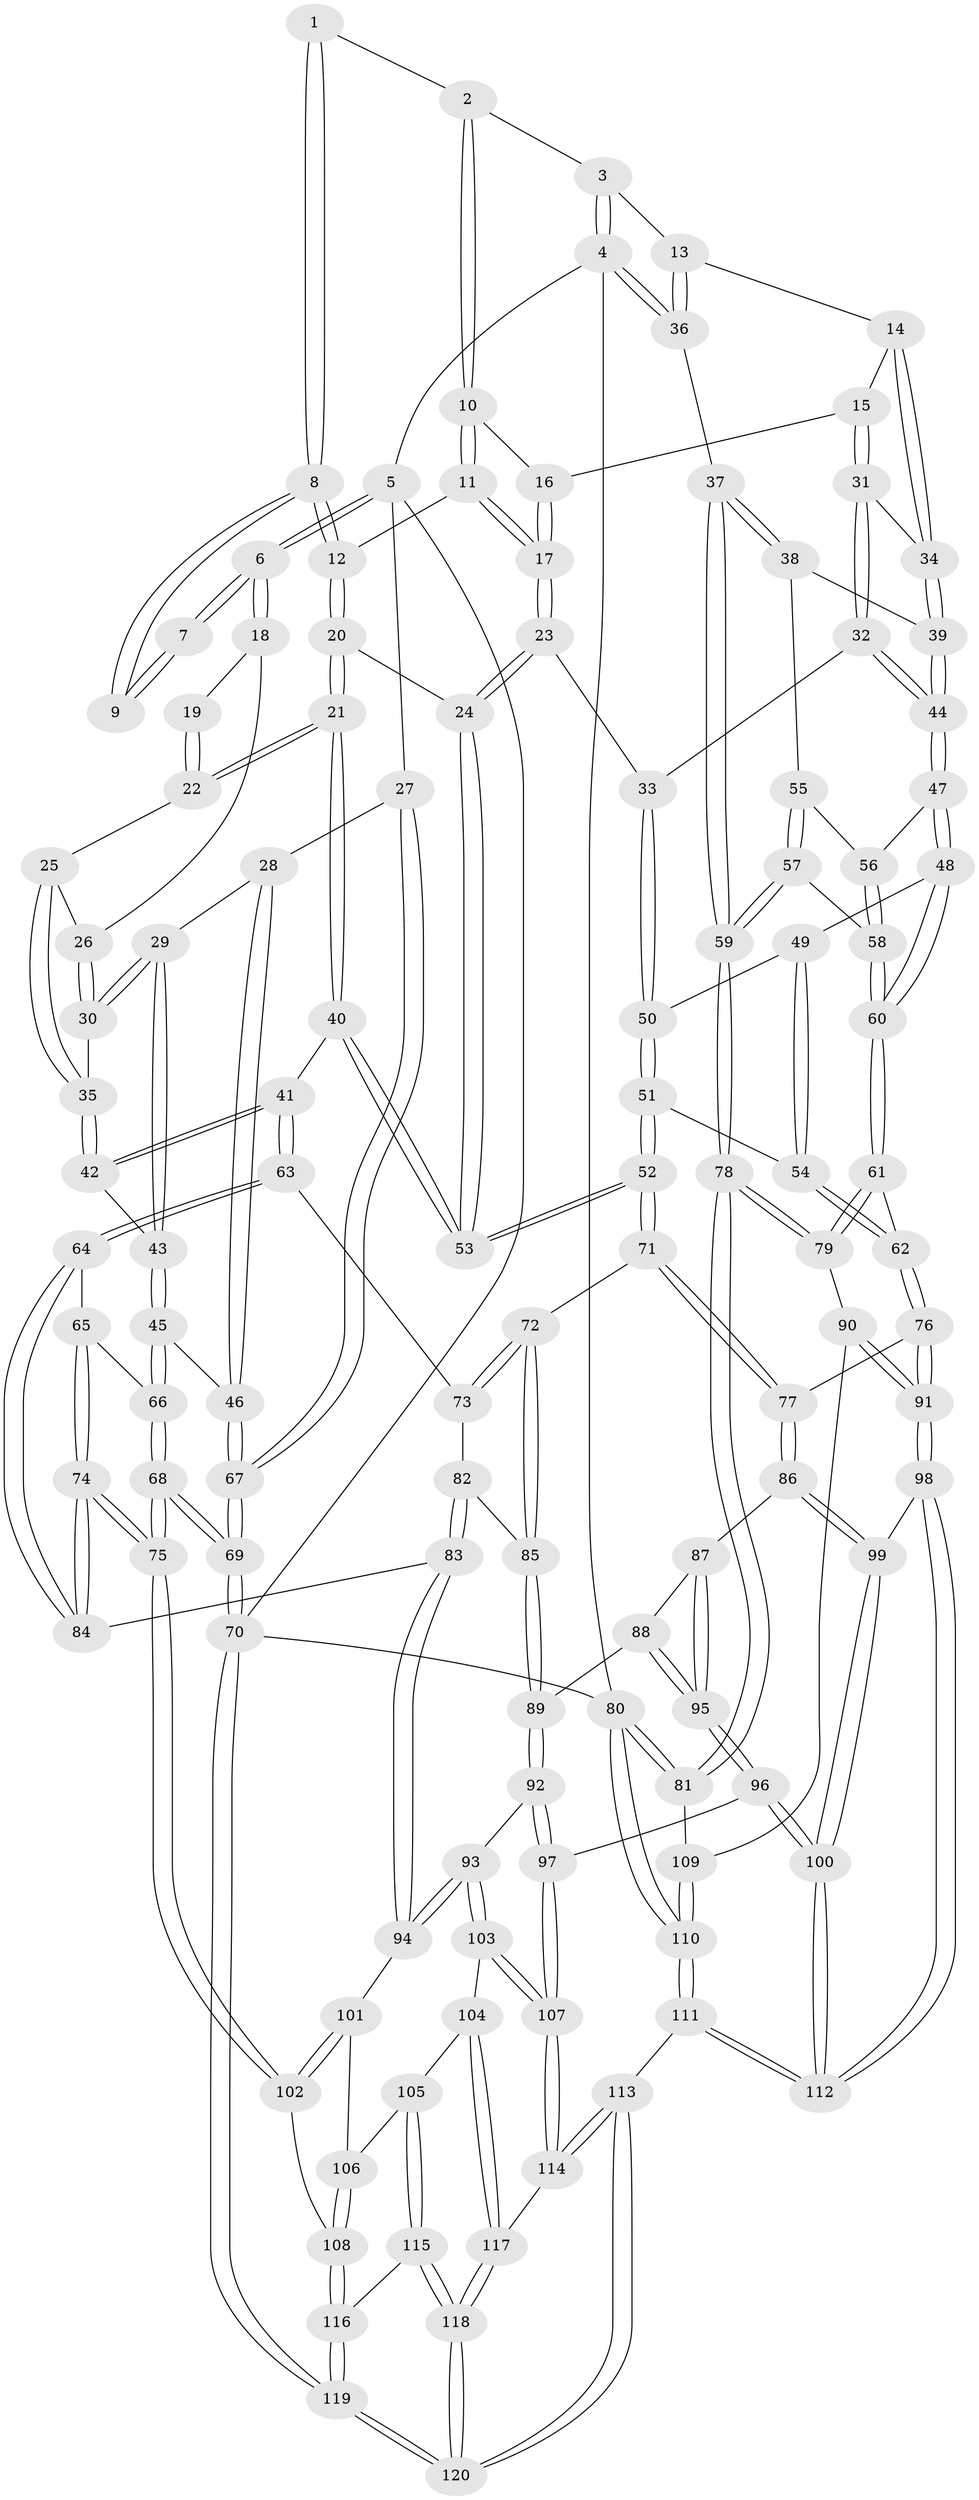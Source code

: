 // Generated by graph-tools (version 1.1) at 2025/27/03/15/25 16:27:56]
// undirected, 120 vertices, 297 edges
graph export_dot {
graph [start="1"]
  node [color=gray90,style=filled];
  1 [pos="+0.5577149900712637+0"];
  2 [pos="+0.7154732577954904+0"];
  3 [pos="+0.7284061401128518+0"];
  4 [pos="+1+0"];
  5 [pos="+0+0"];
  6 [pos="+0+0"];
  7 [pos="+0.28226888723648275+0"];
  8 [pos="+0.4466730793628782+0.17020648106321906"];
  9 [pos="+0.4317066467754631+0.16923233204474566"];
  10 [pos="+0.7055470702190834+0.04061963477865314"];
  11 [pos="+0.6123162553551716+0.17998298175020325"];
  12 [pos="+0.466762801660612+0.1802622659773565"];
  13 [pos="+0.9886167443645727+0.21947468771951278"];
  14 [pos="+0.9482057514368464+0.22312535733690472"];
  15 [pos="+0.9292745686262113+0.22224758316960197"];
  16 [pos="+0.8251386189342992+0.16543044260052642"];
  17 [pos="+0.6693818121916923+0.32187112653675337"];
  18 [pos="+0.22301022059548065+0.17109099065113983"];
  19 [pos="+0.416123938126468+0.17477199798026433"];
  20 [pos="+0.48046133988754397+0.31975215784263306"];
  21 [pos="+0.4045898133588132+0.4059050905047854"];
  22 [pos="+0.3595163189396035+0.33815512380174256"];
  23 [pos="+0.67034507459413+0.3272620864664948"];
  24 [pos="+0.6221179978618433+0.3713171786451174"];
  25 [pos="+0.33013701157457054+0.3296682830460184"];
  26 [pos="+0.22285137476551162+0.1960482951818852"];
  27 [pos="+0+0"];
  28 [pos="+0.0351457721043013+0.308695474697769"];
  29 [pos="+0.11387564292439183+0.36338794169399546"];
  30 [pos="+0.18701971381850782+0.31343368199380606"];
  31 [pos="+0.8024538577249077+0.3130267232576139"];
  32 [pos="+0.702018047957884+0.3386741538609061"];
  33 [pos="+0.69644303182783+0.3379589243843194"];
  34 [pos="+0.8592960266757238+0.3987834308670854"];
  35 [pos="+0.24729468334886673+0.37167385348321585"];
  36 [pos="+1+0.23107412399877106"];
  37 [pos="+1+0.3149497289713129"];
  38 [pos="+0.9815047382076941+0.4242097538664237"];
  39 [pos="+0.8623430900911712+0.42837863234334406"];
  40 [pos="+0.40490424847915407+0.44021656132586934"];
  41 [pos="+0.3233366391369411+0.498687040790193"];
  42 [pos="+0.2622957760693063+0.4499168382442463"];
  43 [pos="+0.1095807961827176+0.4570341952522382"];
  44 [pos="+0.8317890740193893+0.4534366497762822"];
  45 [pos="+0.08955500407021509+0.48817563478185383"];
  46 [pos="+0+0.4839889693414037"];
  47 [pos="+0.8295755741615716+0.46265420603986684"];
  48 [pos="+0.8194741100968931+0.4832265087642939"];
  49 [pos="+0.7488852661394354+0.4846223733369059"];
  50 [pos="+0.7230155369130788+0.44436129991392775"];
  51 [pos="+0.6506954910086796+0.538370237307074"];
  52 [pos="+0.5714562337462465+0.5369077449422285"];
  53 [pos="+0.5609246410926908+0.5066459021816764"];
  54 [pos="+0.6925037817789966+0.5445310944933506"];
  55 [pos="+0.9367547763159095+0.4901620003887754"];
  56 [pos="+0.8990884447018402+0.4996472585075304"];
  57 [pos="+0.9272781302637114+0.5613428947751202"];
  58 [pos="+0.8866010223263066+0.5826599427204978"];
  59 [pos="+1+0.5685231227737763"];
  60 [pos="+0.8310416883639548+0.6246185873860658"];
  61 [pos="+0.8267473430798749+0.6348890679014855"];
  62 [pos="+0.821410271606008+0.6369916585064873"];
  63 [pos="+0.3086403977814786+0.5651488155388038"];
  64 [pos="+0.27585560717822877+0.5970801622963818"];
  65 [pos="+0.136553181898265+0.5435520709787505"];
  66 [pos="+0.09302607922199811+0.496927402624352"];
  67 [pos="+0+0.5015356587921612"];
  68 [pos="+0+0.8255194019576063"];
  69 [pos="+0+0.9115460430817253"];
  70 [pos="+0+1"];
  71 [pos="+0.5657717847869436+0.5620908913241848"];
  72 [pos="+0.5208415636997485+0.6246793335721879"];
  73 [pos="+0.3460609897124788+0.5857191418638633"];
  74 [pos="+0.1055177971770753+0.772000426157417"];
  75 [pos="+0.0829321194043295+0.793857052004475"];
  76 [pos="+0.7752211506524219+0.6873199514036417"];
  77 [pos="+0.7050431453402775+0.7047552328731065"];
  78 [pos="+1+0.6791027132903774"];
  79 [pos="+0.9408705026364487+0.706331903507954"];
  80 [pos="+1+1"];
  81 [pos="+1+0.893208503566122"];
  82 [pos="+0.39217835616166297+0.6694983231788333"];
  83 [pos="+0.3519620276570492+0.7587536275530461"];
  84 [pos="+0.2536964399395262+0.6781153676156182"];
  85 [pos="+0.5114245755766123+0.6724510802472377"];
  86 [pos="+0.6747233469439611+0.7405542166002688"];
  87 [pos="+0.6015290118676374+0.7333506779767287"];
  88 [pos="+0.5187389536521342+0.6866986801474413"];
  89 [pos="+0.5114986545370622+0.679144682988129"];
  90 [pos="+0.8968579466573288+0.8363820316336261"];
  91 [pos="+0.814521278929064+0.8671670411839457"];
  92 [pos="+0.42043809103113405+0.7872657442001554"];
  93 [pos="+0.397325478545928+0.7895263606099312"];
  94 [pos="+0.3650220930274235+0.7772551665951218"];
  95 [pos="+0.5648039837395568+0.8493555382535805"];
  96 [pos="+0.5649967686783699+0.8537124310492317"];
  97 [pos="+0.49125035917874+0.8510855256120224"];
  98 [pos="+0.8063509526257646+0.8784798518580638"];
  99 [pos="+0.6724750649325446+0.7666035045531819"];
  100 [pos="+0.6180724581471257+0.8892480685801516"];
  101 [pos="+0.3205477837573676+0.8157886019831423"];
  102 [pos="+0.17488467211833786+0.8409578494757519"];
  103 [pos="+0.3796386470591926+0.8997167665397107"];
  104 [pos="+0.36022171779416795+0.9115839198766164"];
  105 [pos="+0.3372807962975093+0.911389088681516"];
  106 [pos="+0.3074631935022164+0.8812696897218619"];
  107 [pos="+0.4520061124303007+0.9426564714013355"];
  108 [pos="+0.23192300899159585+0.9002272311520804"];
  109 [pos="+0.9447324125687436+0.8624997522119516"];
  110 [pos="+0.8947022393165545+1"];
  111 [pos="+0.7136769308612133+1"];
  112 [pos="+0.7130072648932789+1"];
  113 [pos="+0.5952297385208732+1"];
  114 [pos="+0.45487389122062843+0.9552791012784881"];
  115 [pos="+0.29693244288251486+0.9561886081615388"];
  116 [pos="+0.23855303924789056+0.92077411269253"];
  117 [pos="+0.3655155665651005+0.9707999846792837"];
  118 [pos="+0.32177069465228153+1"];
  119 [pos="+0.05386333346645388+1"];
  120 [pos="+0.30511285476472794+1"];
  1 -- 2;
  1 -- 8;
  1 -- 8;
  2 -- 3;
  2 -- 10;
  2 -- 10;
  3 -- 4;
  3 -- 4;
  3 -- 13;
  4 -- 5;
  4 -- 36;
  4 -- 36;
  4 -- 80;
  5 -- 6;
  5 -- 6;
  5 -- 27;
  5 -- 70;
  6 -- 7;
  6 -- 7;
  6 -- 18;
  6 -- 18;
  7 -- 9;
  7 -- 9;
  8 -- 9;
  8 -- 9;
  8 -- 12;
  8 -- 12;
  10 -- 11;
  10 -- 11;
  10 -- 16;
  11 -- 12;
  11 -- 17;
  11 -- 17;
  12 -- 20;
  12 -- 20;
  13 -- 14;
  13 -- 36;
  13 -- 36;
  14 -- 15;
  14 -- 34;
  14 -- 34;
  15 -- 16;
  15 -- 31;
  15 -- 31;
  16 -- 17;
  16 -- 17;
  17 -- 23;
  17 -- 23;
  18 -- 19;
  18 -- 26;
  19 -- 22;
  19 -- 22;
  20 -- 21;
  20 -- 21;
  20 -- 24;
  21 -- 22;
  21 -- 22;
  21 -- 40;
  21 -- 40;
  22 -- 25;
  23 -- 24;
  23 -- 24;
  23 -- 33;
  24 -- 53;
  24 -- 53;
  25 -- 26;
  25 -- 35;
  25 -- 35;
  26 -- 30;
  26 -- 30;
  27 -- 28;
  27 -- 67;
  27 -- 67;
  28 -- 29;
  28 -- 46;
  28 -- 46;
  29 -- 30;
  29 -- 30;
  29 -- 43;
  29 -- 43;
  30 -- 35;
  31 -- 32;
  31 -- 32;
  31 -- 34;
  32 -- 33;
  32 -- 44;
  32 -- 44;
  33 -- 50;
  33 -- 50;
  34 -- 39;
  34 -- 39;
  35 -- 42;
  35 -- 42;
  36 -- 37;
  37 -- 38;
  37 -- 38;
  37 -- 59;
  37 -- 59;
  38 -- 39;
  38 -- 55;
  39 -- 44;
  39 -- 44;
  40 -- 41;
  40 -- 53;
  40 -- 53;
  41 -- 42;
  41 -- 42;
  41 -- 63;
  41 -- 63;
  42 -- 43;
  43 -- 45;
  43 -- 45;
  44 -- 47;
  44 -- 47;
  45 -- 46;
  45 -- 66;
  45 -- 66;
  46 -- 67;
  46 -- 67;
  47 -- 48;
  47 -- 48;
  47 -- 56;
  48 -- 49;
  48 -- 60;
  48 -- 60;
  49 -- 50;
  49 -- 54;
  49 -- 54;
  50 -- 51;
  50 -- 51;
  51 -- 52;
  51 -- 52;
  51 -- 54;
  52 -- 53;
  52 -- 53;
  52 -- 71;
  52 -- 71;
  54 -- 62;
  54 -- 62;
  55 -- 56;
  55 -- 57;
  55 -- 57;
  56 -- 58;
  56 -- 58;
  57 -- 58;
  57 -- 59;
  57 -- 59;
  58 -- 60;
  58 -- 60;
  59 -- 78;
  59 -- 78;
  60 -- 61;
  60 -- 61;
  61 -- 62;
  61 -- 79;
  61 -- 79;
  62 -- 76;
  62 -- 76;
  63 -- 64;
  63 -- 64;
  63 -- 73;
  64 -- 65;
  64 -- 84;
  64 -- 84;
  65 -- 66;
  65 -- 74;
  65 -- 74;
  66 -- 68;
  66 -- 68;
  67 -- 69;
  67 -- 69;
  68 -- 69;
  68 -- 69;
  68 -- 75;
  68 -- 75;
  69 -- 70;
  69 -- 70;
  70 -- 119;
  70 -- 119;
  70 -- 80;
  71 -- 72;
  71 -- 77;
  71 -- 77;
  72 -- 73;
  72 -- 73;
  72 -- 85;
  72 -- 85;
  73 -- 82;
  74 -- 75;
  74 -- 75;
  74 -- 84;
  74 -- 84;
  75 -- 102;
  75 -- 102;
  76 -- 77;
  76 -- 91;
  76 -- 91;
  77 -- 86;
  77 -- 86;
  78 -- 79;
  78 -- 79;
  78 -- 81;
  78 -- 81;
  79 -- 90;
  80 -- 81;
  80 -- 81;
  80 -- 110;
  80 -- 110;
  81 -- 109;
  82 -- 83;
  82 -- 83;
  82 -- 85;
  83 -- 84;
  83 -- 94;
  83 -- 94;
  85 -- 89;
  85 -- 89;
  86 -- 87;
  86 -- 99;
  86 -- 99;
  87 -- 88;
  87 -- 95;
  87 -- 95;
  88 -- 89;
  88 -- 95;
  88 -- 95;
  89 -- 92;
  89 -- 92;
  90 -- 91;
  90 -- 91;
  90 -- 109;
  91 -- 98;
  91 -- 98;
  92 -- 93;
  92 -- 97;
  92 -- 97;
  93 -- 94;
  93 -- 94;
  93 -- 103;
  93 -- 103;
  94 -- 101;
  95 -- 96;
  95 -- 96;
  96 -- 97;
  96 -- 100;
  96 -- 100;
  97 -- 107;
  97 -- 107;
  98 -- 99;
  98 -- 112;
  98 -- 112;
  99 -- 100;
  99 -- 100;
  100 -- 112;
  100 -- 112;
  101 -- 102;
  101 -- 102;
  101 -- 106;
  102 -- 108;
  103 -- 104;
  103 -- 107;
  103 -- 107;
  104 -- 105;
  104 -- 117;
  104 -- 117;
  105 -- 106;
  105 -- 115;
  105 -- 115;
  106 -- 108;
  106 -- 108;
  107 -- 114;
  107 -- 114;
  108 -- 116;
  108 -- 116;
  109 -- 110;
  109 -- 110;
  110 -- 111;
  110 -- 111;
  111 -- 112;
  111 -- 112;
  111 -- 113;
  113 -- 114;
  113 -- 114;
  113 -- 120;
  113 -- 120;
  114 -- 117;
  115 -- 116;
  115 -- 118;
  115 -- 118;
  116 -- 119;
  116 -- 119;
  117 -- 118;
  117 -- 118;
  118 -- 120;
  118 -- 120;
  119 -- 120;
  119 -- 120;
}
